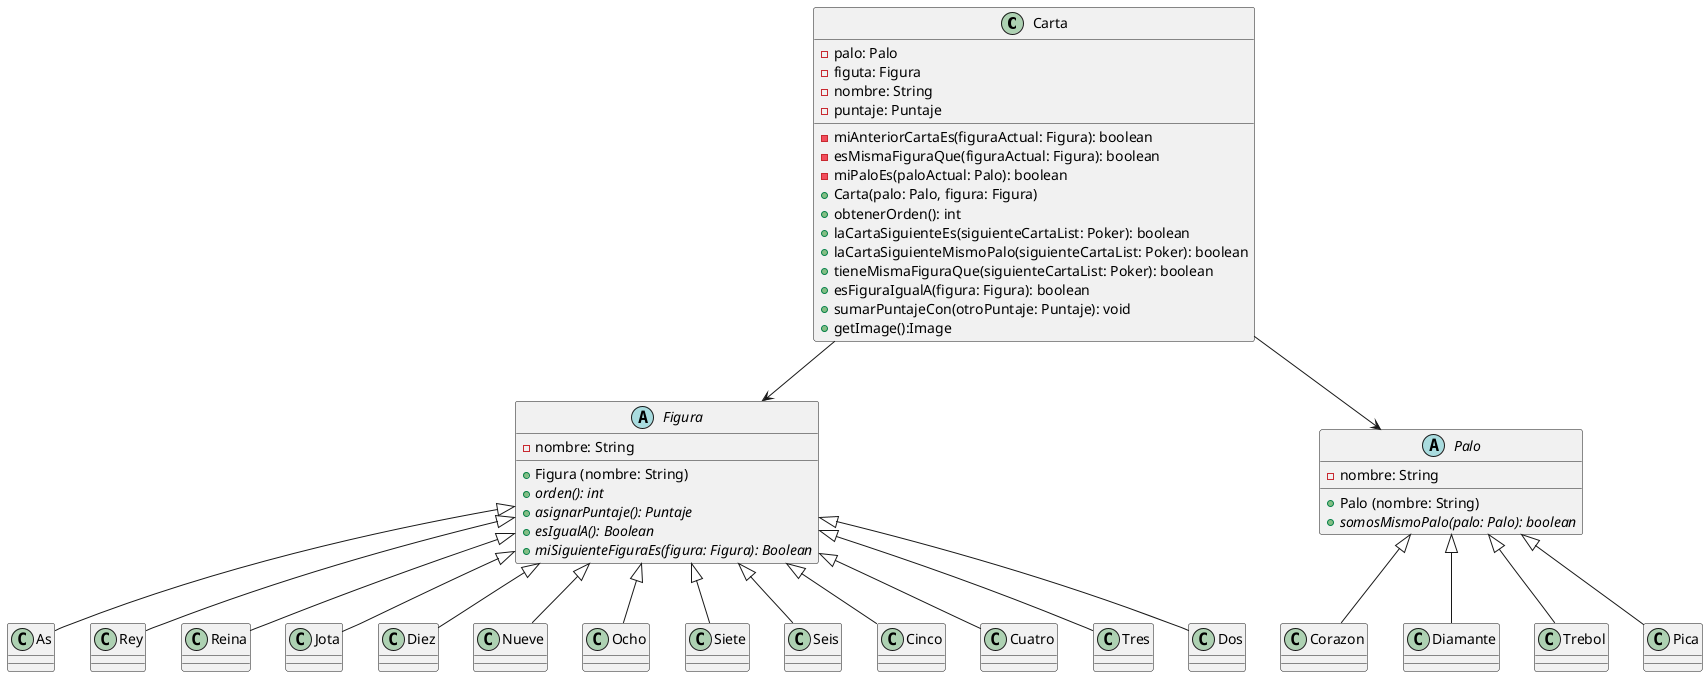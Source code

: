 @startuml
class Carta {
     - palo: Palo
     - figuta: Figura
     - nombre: String
     - puntaje: Puntaje
     - miAnteriorCartaEs(figuraActual: Figura): boolean
     - esMismaFiguraQue(figuraActual: Figura): boolean
     - miPaloEs(paloActual: Palo): boolean
     + Carta(palo: Palo, figura: Figura)
     + obtenerOrden(): int
     + laCartaSiguienteEs(siguienteCartaList: Poker): boolean
     + laCartaSiguienteMismoPalo(siguienteCartaList: Poker): boolean
     + tieneMismaFiguraQue(siguienteCartaList: Poker): boolean
     + esFiguraIgualA(figura: Figura): boolean
     + sumarPuntajeCon(otroPuntaje: Puntaje): void
     + getImage():Image
 }

abstract class Figura{
    - nombre: String
    +Figura (nombre: String)
    + {abstract} orden(): int
    + {abstract} asignarPuntaje(): Puntaje
    + {abstract} esIgualA(): Boolean
    + {abstract} miSiguienteFiguraEs(figura: Figura): Boolean
}
class As extends Figura{}
class Rey extends Figura{}
class Reina extends Figura{}
class Jota extends Figura{}
class Diez extends Figura{}
class Nueve extends Figura{}
class Ocho extends Figura{}
class Siete extends Figura{}
class Seis extends Figura{}
class Cinco extends Figura{}
class Cuatro extends Figura{}
class Tres extends Figura{}
class Dos extends Figura{}

abstract class Palo{
    - nombre: String
    +Palo (nombre: String)
    + {abstract} somosMismoPalo(palo: Palo): boolean
}
class Corazon extends Palo{}
class Diamante extends Palo{}
class Trebol extends Palo{}
class Pica extends Palo{}

Carta --> Palo
Carta --> Figura

@enduml